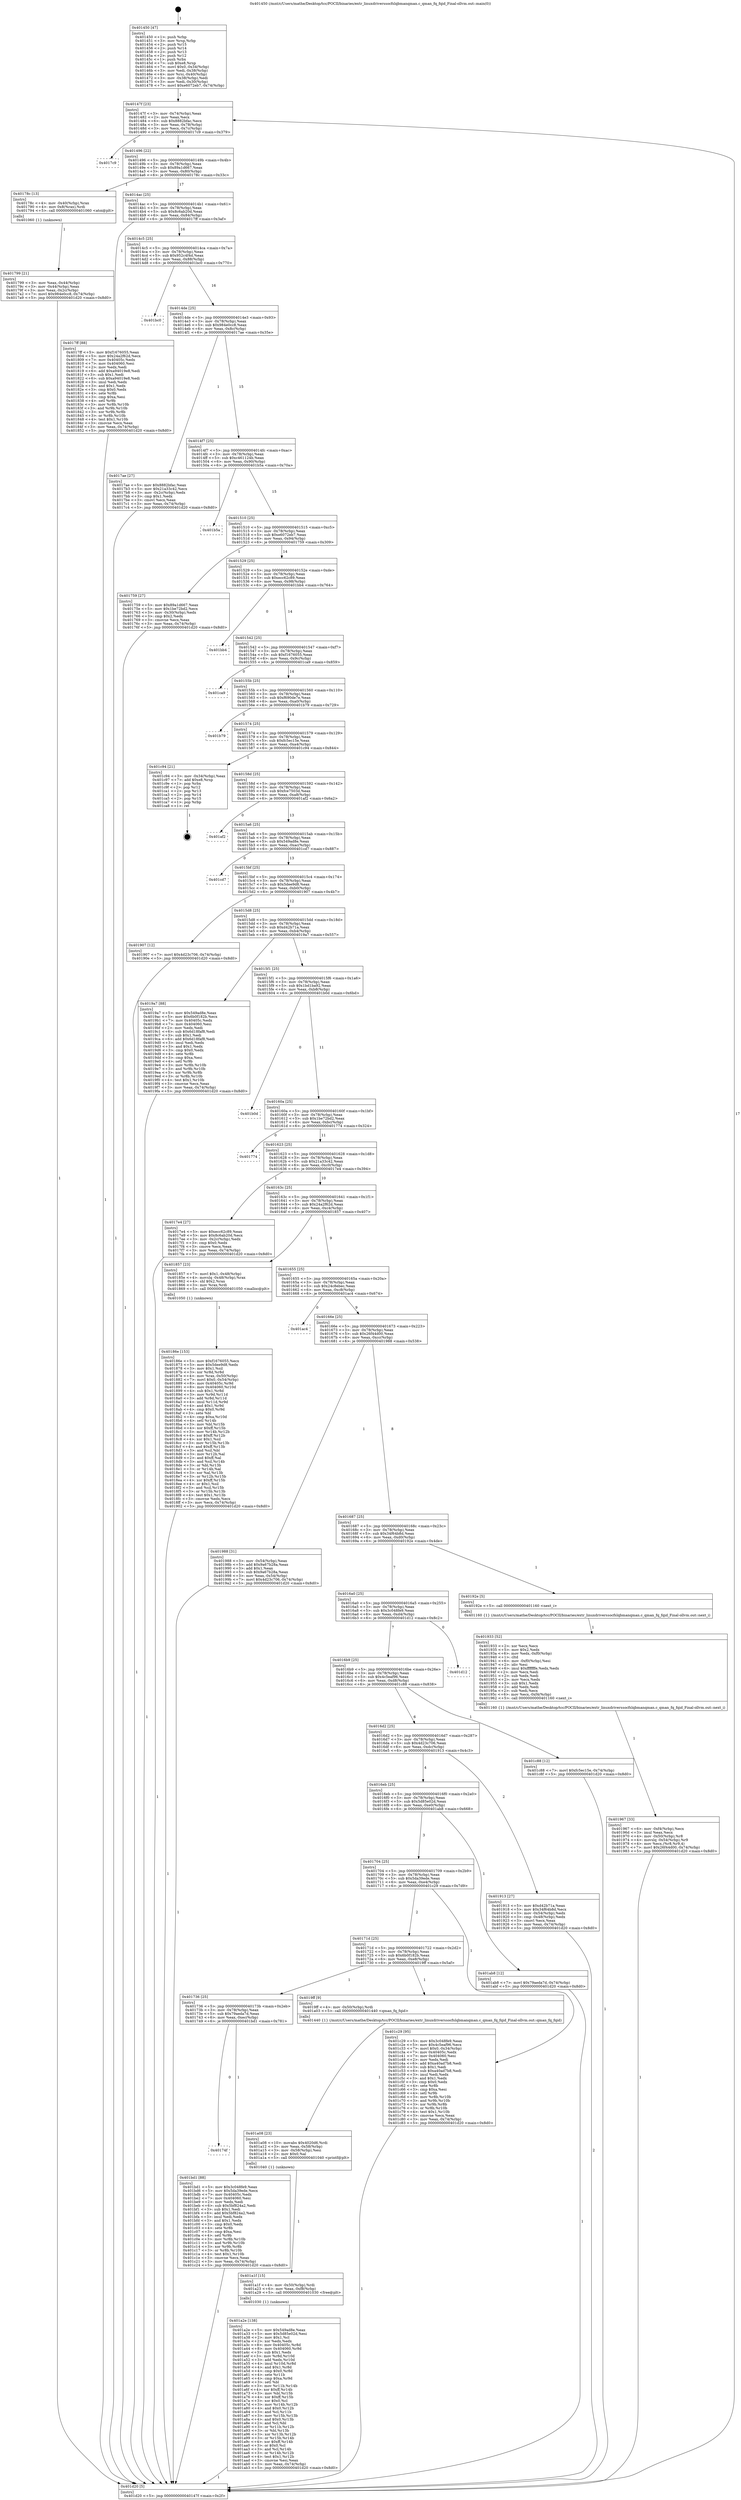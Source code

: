 digraph "0x401450" {
  label = "0x401450 (/mnt/c/Users/mathe/Desktop/tcc/POCII/binaries/extr_linuxdriverssocfslqbmanqman.c_qman_fq_fqid_Final-ollvm.out::main(0))"
  labelloc = "t"
  node[shape=record]

  Entry [label="",width=0.3,height=0.3,shape=circle,fillcolor=black,style=filled]
  "0x40147f" [label="{
     0x40147f [23]\l
     | [instrs]\l
     &nbsp;&nbsp;0x40147f \<+3\>: mov -0x74(%rbp),%eax\l
     &nbsp;&nbsp;0x401482 \<+2\>: mov %eax,%ecx\l
     &nbsp;&nbsp;0x401484 \<+6\>: sub $0x8882bfac,%ecx\l
     &nbsp;&nbsp;0x40148a \<+3\>: mov %eax,-0x78(%rbp)\l
     &nbsp;&nbsp;0x40148d \<+3\>: mov %ecx,-0x7c(%rbp)\l
     &nbsp;&nbsp;0x401490 \<+6\>: je 00000000004017c9 \<main+0x379\>\l
  }"]
  "0x4017c9" [label="{
     0x4017c9\l
  }", style=dashed]
  "0x401496" [label="{
     0x401496 [22]\l
     | [instrs]\l
     &nbsp;&nbsp;0x401496 \<+5\>: jmp 000000000040149b \<main+0x4b\>\l
     &nbsp;&nbsp;0x40149b \<+3\>: mov -0x78(%rbp),%eax\l
     &nbsp;&nbsp;0x40149e \<+5\>: sub $0x89a1d667,%eax\l
     &nbsp;&nbsp;0x4014a3 \<+3\>: mov %eax,-0x80(%rbp)\l
     &nbsp;&nbsp;0x4014a6 \<+6\>: je 000000000040178c \<main+0x33c\>\l
  }"]
  Exit [label="",width=0.3,height=0.3,shape=circle,fillcolor=black,style=filled,peripheries=2]
  "0x40178c" [label="{
     0x40178c [13]\l
     | [instrs]\l
     &nbsp;&nbsp;0x40178c \<+4\>: mov -0x40(%rbp),%rax\l
     &nbsp;&nbsp;0x401790 \<+4\>: mov 0x8(%rax),%rdi\l
     &nbsp;&nbsp;0x401794 \<+5\>: call 0000000000401060 \<atoi@plt\>\l
     | [calls]\l
     &nbsp;&nbsp;0x401060 \{1\} (unknown)\l
  }"]
  "0x4014ac" [label="{
     0x4014ac [25]\l
     | [instrs]\l
     &nbsp;&nbsp;0x4014ac \<+5\>: jmp 00000000004014b1 \<main+0x61\>\l
     &nbsp;&nbsp;0x4014b1 \<+3\>: mov -0x78(%rbp),%eax\l
     &nbsp;&nbsp;0x4014b4 \<+5\>: sub $0x8c6ab20d,%eax\l
     &nbsp;&nbsp;0x4014b9 \<+6\>: mov %eax,-0x84(%rbp)\l
     &nbsp;&nbsp;0x4014bf \<+6\>: je 00000000004017ff \<main+0x3af\>\l
  }"]
  "0x40174f" [label="{
     0x40174f\l
  }", style=dashed]
  "0x4017ff" [label="{
     0x4017ff [88]\l
     | [instrs]\l
     &nbsp;&nbsp;0x4017ff \<+5\>: mov $0xf1676055,%eax\l
     &nbsp;&nbsp;0x401804 \<+5\>: mov $0x24a2f62d,%ecx\l
     &nbsp;&nbsp;0x401809 \<+7\>: mov 0x40405c,%edx\l
     &nbsp;&nbsp;0x401810 \<+7\>: mov 0x404060,%esi\l
     &nbsp;&nbsp;0x401817 \<+2\>: mov %edx,%edi\l
     &nbsp;&nbsp;0x401819 \<+6\>: add $0xa94019e8,%edi\l
     &nbsp;&nbsp;0x40181f \<+3\>: sub $0x1,%edi\l
     &nbsp;&nbsp;0x401822 \<+6\>: sub $0xa94019e8,%edi\l
     &nbsp;&nbsp;0x401828 \<+3\>: imul %edi,%edx\l
     &nbsp;&nbsp;0x40182b \<+3\>: and $0x1,%edx\l
     &nbsp;&nbsp;0x40182e \<+3\>: cmp $0x0,%edx\l
     &nbsp;&nbsp;0x401831 \<+4\>: sete %r8b\l
     &nbsp;&nbsp;0x401835 \<+3\>: cmp $0xa,%esi\l
     &nbsp;&nbsp;0x401838 \<+4\>: setl %r9b\l
     &nbsp;&nbsp;0x40183c \<+3\>: mov %r8b,%r10b\l
     &nbsp;&nbsp;0x40183f \<+3\>: and %r9b,%r10b\l
     &nbsp;&nbsp;0x401842 \<+3\>: xor %r9b,%r8b\l
     &nbsp;&nbsp;0x401845 \<+3\>: or %r8b,%r10b\l
     &nbsp;&nbsp;0x401848 \<+4\>: test $0x1,%r10b\l
     &nbsp;&nbsp;0x40184c \<+3\>: cmovne %ecx,%eax\l
     &nbsp;&nbsp;0x40184f \<+3\>: mov %eax,-0x74(%rbp)\l
     &nbsp;&nbsp;0x401852 \<+5\>: jmp 0000000000401d20 \<main+0x8d0\>\l
  }"]
  "0x4014c5" [label="{
     0x4014c5 [25]\l
     | [instrs]\l
     &nbsp;&nbsp;0x4014c5 \<+5\>: jmp 00000000004014ca \<main+0x7a\>\l
     &nbsp;&nbsp;0x4014ca \<+3\>: mov -0x78(%rbp),%eax\l
     &nbsp;&nbsp;0x4014cd \<+5\>: sub $0x952c4f4d,%eax\l
     &nbsp;&nbsp;0x4014d2 \<+6\>: mov %eax,-0x88(%rbp)\l
     &nbsp;&nbsp;0x4014d8 \<+6\>: je 0000000000401bc0 \<main+0x770\>\l
  }"]
  "0x401bd1" [label="{
     0x401bd1 [88]\l
     | [instrs]\l
     &nbsp;&nbsp;0x401bd1 \<+5\>: mov $0x3c048fe9,%eax\l
     &nbsp;&nbsp;0x401bd6 \<+5\>: mov $0x5da39ede,%ecx\l
     &nbsp;&nbsp;0x401bdb \<+7\>: mov 0x40405c,%edx\l
     &nbsp;&nbsp;0x401be2 \<+7\>: mov 0x404060,%esi\l
     &nbsp;&nbsp;0x401be9 \<+2\>: mov %edx,%edi\l
     &nbsp;&nbsp;0x401beb \<+6\>: sub $0x5bf824a2,%edi\l
     &nbsp;&nbsp;0x401bf1 \<+3\>: sub $0x1,%edi\l
     &nbsp;&nbsp;0x401bf4 \<+6\>: add $0x5bf824a2,%edi\l
     &nbsp;&nbsp;0x401bfa \<+3\>: imul %edi,%edx\l
     &nbsp;&nbsp;0x401bfd \<+3\>: and $0x1,%edx\l
     &nbsp;&nbsp;0x401c00 \<+3\>: cmp $0x0,%edx\l
     &nbsp;&nbsp;0x401c03 \<+4\>: sete %r8b\l
     &nbsp;&nbsp;0x401c07 \<+3\>: cmp $0xa,%esi\l
     &nbsp;&nbsp;0x401c0a \<+4\>: setl %r9b\l
     &nbsp;&nbsp;0x401c0e \<+3\>: mov %r8b,%r10b\l
     &nbsp;&nbsp;0x401c11 \<+3\>: and %r9b,%r10b\l
     &nbsp;&nbsp;0x401c14 \<+3\>: xor %r9b,%r8b\l
     &nbsp;&nbsp;0x401c17 \<+3\>: or %r8b,%r10b\l
     &nbsp;&nbsp;0x401c1a \<+4\>: test $0x1,%r10b\l
     &nbsp;&nbsp;0x401c1e \<+3\>: cmovne %ecx,%eax\l
     &nbsp;&nbsp;0x401c21 \<+3\>: mov %eax,-0x74(%rbp)\l
     &nbsp;&nbsp;0x401c24 \<+5\>: jmp 0000000000401d20 \<main+0x8d0\>\l
  }"]
  "0x401bc0" [label="{
     0x401bc0\l
  }", style=dashed]
  "0x4014de" [label="{
     0x4014de [25]\l
     | [instrs]\l
     &nbsp;&nbsp;0x4014de \<+5\>: jmp 00000000004014e3 \<main+0x93\>\l
     &nbsp;&nbsp;0x4014e3 \<+3\>: mov -0x78(%rbp),%eax\l
     &nbsp;&nbsp;0x4014e6 \<+5\>: sub $0x984e0cc8,%eax\l
     &nbsp;&nbsp;0x4014eb \<+6\>: mov %eax,-0x8c(%rbp)\l
     &nbsp;&nbsp;0x4014f1 \<+6\>: je 00000000004017ae \<main+0x35e\>\l
  }"]
  "0x401a2e" [label="{
     0x401a2e [138]\l
     | [instrs]\l
     &nbsp;&nbsp;0x401a2e \<+5\>: mov $0x549ad8e,%eax\l
     &nbsp;&nbsp;0x401a33 \<+5\>: mov $0x5d85e02d,%esi\l
     &nbsp;&nbsp;0x401a38 \<+2\>: mov $0x1,%cl\l
     &nbsp;&nbsp;0x401a3a \<+2\>: xor %edx,%edx\l
     &nbsp;&nbsp;0x401a3c \<+8\>: mov 0x40405c,%r8d\l
     &nbsp;&nbsp;0x401a44 \<+8\>: mov 0x404060,%r9d\l
     &nbsp;&nbsp;0x401a4c \<+3\>: sub $0x1,%edx\l
     &nbsp;&nbsp;0x401a4f \<+3\>: mov %r8d,%r10d\l
     &nbsp;&nbsp;0x401a52 \<+3\>: add %edx,%r10d\l
     &nbsp;&nbsp;0x401a55 \<+4\>: imul %r10d,%r8d\l
     &nbsp;&nbsp;0x401a59 \<+4\>: and $0x1,%r8d\l
     &nbsp;&nbsp;0x401a5d \<+4\>: cmp $0x0,%r8d\l
     &nbsp;&nbsp;0x401a61 \<+4\>: sete %r11b\l
     &nbsp;&nbsp;0x401a65 \<+4\>: cmp $0xa,%r9d\l
     &nbsp;&nbsp;0x401a69 \<+3\>: setl %bl\l
     &nbsp;&nbsp;0x401a6c \<+3\>: mov %r11b,%r14b\l
     &nbsp;&nbsp;0x401a6f \<+4\>: xor $0xff,%r14b\l
     &nbsp;&nbsp;0x401a73 \<+3\>: mov %bl,%r15b\l
     &nbsp;&nbsp;0x401a76 \<+4\>: xor $0xff,%r15b\l
     &nbsp;&nbsp;0x401a7a \<+3\>: xor $0x0,%cl\l
     &nbsp;&nbsp;0x401a7d \<+3\>: mov %r14b,%r12b\l
     &nbsp;&nbsp;0x401a80 \<+4\>: and $0x0,%r12b\l
     &nbsp;&nbsp;0x401a84 \<+3\>: and %cl,%r11b\l
     &nbsp;&nbsp;0x401a87 \<+3\>: mov %r15b,%r13b\l
     &nbsp;&nbsp;0x401a8a \<+4\>: and $0x0,%r13b\l
     &nbsp;&nbsp;0x401a8e \<+2\>: and %cl,%bl\l
     &nbsp;&nbsp;0x401a90 \<+3\>: or %r11b,%r12b\l
     &nbsp;&nbsp;0x401a93 \<+3\>: or %bl,%r13b\l
     &nbsp;&nbsp;0x401a96 \<+3\>: xor %r13b,%r12b\l
     &nbsp;&nbsp;0x401a99 \<+3\>: or %r15b,%r14b\l
     &nbsp;&nbsp;0x401a9c \<+4\>: xor $0xff,%r14b\l
     &nbsp;&nbsp;0x401aa0 \<+3\>: or $0x0,%cl\l
     &nbsp;&nbsp;0x401aa3 \<+3\>: and %cl,%r14b\l
     &nbsp;&nbsp;0x401aa6 \<+3\>: or %r14b,%r12b\l
     &nbsp;&nbsp;0x401aa9 \<+4\>: test $0x1,%r12b\l
     &nbsp;&nbsp;0x401aad \<+3\>: cmovne %esi,%eax\l
     &nbsp;&nbsp;0x401ab0 \<+3\>: mov %eax,-0x74(%rbp)\l
     &nbsp;&nbsp;0x401ab3 \<+5\>: jmp 0000000000401d20 \<main+0x8d0\>\l
  }"]
  "0x4017ae" [label="{
     0x4017ae [27]\l
     | [instrs]\l
     &nbsp;&nbsp;0x4017ae \<+5\>: mov $0x8882bfac,%eax\l
     &nbsp;&nbsp;0x4017b3 \<+5\>: mov $0x21a33c42,%ecx\l
     &nbsp;&nbsp;0x4017b8 \<+3\>: mov -0x2c(%rbp),%edx\l
     &nbsp;&nbsp;0x4017bb \<+3\>: cmp $0x1,%edx\l
     &nbsp;&nbsp;0x4017be \<+3\>: cmovl %ecx,%eax\l
     &nbsp;&nbsp;0x4017c1 \<+3\>: mov %eax,-0x74(%rbp)\l
     &nbsp;&nbsp;0x4017c4 \<+5\>: jmp 0000000000401d20 \<main+0x8d0\>\l
  }"]
  "0x4014f7" [label="{
     0x4014f7 [25]\l
     | [instrs]\l
     &nbsp;&nbsp;0x4014f7 \<+5\>: jmp 00000000004014fc \<main+0xac\>\l
     &nbsp;&nbsp;0x4014fc \<+3\>: mov -0x78(%rbp),%eax\l
     &nbsp;&nbsp;0x4014ff \<+5\>: sub $0xc461124b,%eax\l
     &nbsp;&nbsp;0x401504 \<+6\>: mov %eax,-0x90(%rbp)\l
     &nbsp;&nbsp;0x40150a \<+6\>: je 0000000000401b5a \<main+0x70a\>\l
  }"]
  "0x401a1f" [label="{
     0x401a1f [15]\l
     | [instrs]\l
     &nbsp;&nbsp;0x401a1f \<+4\>: mov -0x50(%rbp),%rdi\l
     &nbsp;&nbsp;0x401a23 \<+6\>: mov %eax,-0xf8(%rbp)\l
     &nbsp;&nbsp;0x401a29 \<+5\>: call 0000000000401030 \<free@plt\>\l
     | [calls]\l
     &nbsp;&nbsp;0x401030 \{1\} (unknown)\l
  }"]
  "0x401b5a" [label="{
     0x401b5a\l
  }", style=dashed]
  "0x401510" [label="{
     0x401510 [25]\l
     | [instrs]\l
     &nbsp;&nbsp;0x401510 \<+5\>: jmp 0000000000401515 \<main+0xc5\>\l
     &nbsp;&nbsp;0x401515 \<+3\>: mov -0x78(%rbp),%eax\l
     &nbsp;&nbsp;0x401518 \<+5\>: sub $0xe6072eb7,%eax\l
     &nbsp;&nbsp;0x40151d \<+6\>: mov %eax,-0x94(%rbp)\l
     &nbsp;&nbsp;0x401523 \<+6\>: je 0000000000401759 \<main+0x309\>\l
  }"]
  "0x401a08" [label="{
     0x401a08 [23]\l
     | [instrs]\l
     &nbsp;&nbsp;0x401a08 \<+10\>: movabs $0x4020d6,%rdi\l
     &nbsp;&nbsp;0x401a12 \<+3\>: mov %eax,-0x58(%rbp)\l
     &nbsp;&nbsp;0x401a15 \<+3\>: mov -0x58(%rbp),%esi\l
     &nbsp;&nbsp;0x401a18 \<+2\>: mov $0x0,%al\l
     &nbsp;&nbsp;0x401a1a \<+5\>: call 0000000000401040 \<printf@plt\>\l
     | [calls]\l
     &nbsp;&nbsp;0x401040 \{1\} (unknown)\l
  }"]
  "0x401759" [label="{
     0x401759 [27]\l
     | [instrs]\l
     &nbsp;&nbsp;0x401759 \<+5\>: mov $0x89a1d667,%eax\l
     &nbsp;&nbsp;0x40175e \<+5\>: mov $0x1be72bd2,%ecx\l
     &nbsp;&nbsp;0x401763 \<+3\>: mov -0x30(%rbp),%edx\l
     &nbsp;&nbsp;0x401766 \<+3\>: cmp $0x2,%edx\l
     &nbsp;&nbsp;0x401769 \<+3\>: cmovne %ecx,%eax\l
     &nbsp;&nbsp;0x40176c \<+3\>: mov %eax,-0x74(%rbp)\l
     &nbsp;&nbsp;0x40176f \<+5\>: jmp 0000000000401d20 \<main+0x8d0\>\l
  }"]
  "0x401529" [label="{
     0x401529 [25]\l
     | [instrs]\l
     &nbsp;&nbsp;0x401529 \<+5\>: jmp 000000000040152e \<main+0xde\>\l
     &nbsp;&nbsp;0x40152e \<+3\>: mov -0x78(%rbp),%eax\l
     &nbsp;&nbsp;0x401531 \<+5\>: sub $0xecc62c89,%eax\l
     &nbsp;&nbsp;0x401536 \<+6\>: mov %eax,-0x98(%rbp)\l
     &nbsp;&nbsp;0x40153c \<+6\>: je 0000000000401bb4 \<main+0x764\>\l
  }"]
  "0x401d20" [label="{
     0x401d20 [5]\l
     | [instrs]\l
     &nbsp;&nbsp;0x401d20 \<+5\>: jmp 000000000040147f \<main+0x2f\>\l
  }"]
  "0x401450" [label="{
     0x401450 [47]\l
     | [instrs]\l
     &nbsp;&nbsp;0x401450 \<+1\>: push %rbp\l
     &nbsp;&nbsp;0x401451 \<+3\>: mov %rsp,%rbp\l
     &nbsp;&nbsp;0x401454 \<+2\>: push %r15\l
     &nbsp;&nbsp;0x401456 \<+2\>: push %r14\l
     &nbsp;&nbsp;0x401458 \<+2\>: push %r13\l
     &nbsp;&nbsp;0x40145a \<+2\>: push %r12\l
     &nbsp;&nbsp;0x40145c \<+1\>: push %rbx\l
     &nbsp;&nbsp;0x40145d \<+7\>: sub $0xe8,%rsp\l
     &nbsp;&nbsp;0x401464 \<+7\>: movl $0x0,-0x34(%rbp)\l
     &nbsp;&nbsp;0x40146b \<+3\>: mov %edi,-0x38(%rbp)\l
     &nbsp;&nbsp;0x40146e \<+4\>: mov %rsi,-0x40(%rbp)\l
     &nbsp;&nbsp;0x401472 \<+3\>: mov -0x38(%rbp),%edi\l
     &nbsp;&nbsp;0x401475 \<+3\>: mov %edi,-0x30(%rbp)\l
     &nbsp;&nbsp;0x401478 \<+7\>: movl $0xe6072eb7,-0x74(%rbp)\l
  }"]
  "0x401799" [label="{
     0x401799 [21]\l
     | [instrs]\l
     &nbsp;&nbsp;0x401799 \<+3\>: mov %eax,-0x44(%rbp)\l
     &nbsp;&nbsp;0x40179c \<+3\>: mov -0x44(%rbp),%eax\l
     &nbsp;&nbsp;0x40179f \<+3\>: mov %eax,-0x2c(%rbp)\l
     &nbsp;&nbsp;0x4017a2 \<+7\>: movl $0x984e0cc8,-0x74(%rbp)\l
     &nbsp;&nbsp;0x4017a9 \<+5\>: jmp 0000000000401d20 \<main+0x8d0\>\l
  }"]
  "0x401736" [label="{
     0x401736 [25]\l
     | [instrs]\l
     &nbsp;&nbsp;0x401736 \<+5\>: jmp 000000000040173b \<main+0x2eb\>\l
     &nbsp;&nbsp;0x40173b \<+3\>: mov -0x78(%rbp),%eax\l
     &nbsp;&nbsp;0x40173e \<+5\>: sub $0x79aeda7d,%eax\l
     &nbsp;&nbsp;0x401743 \<+6\>: mov %eax,-0xec(%rbp)\l
     &nbsp;&nbsp;0x401749 \<+6\>: je 0000000000401bd1 \<main+0x781\>\l
  }"]
  "0x401bb4" [label="{
     0x401bb4\l
  }", style=dashed]
  "0x401542" [label="{
     0x401542 [25]\l
     | [instrs]\l
     &nbsp;&nbsp;0x401542 \<+5\>: jmp 0000000000401547 \<main+0xf7\>\l
     &nbsp;&nbsp;0x401547 \<+3\>: mov -0x78(%rbp),%eax\l
     &nbsp;&nbsp;0x40154a \<+5\>: sub $0xf1676055,%eax\l
     &nbsp;&nbsp;0x40154f \<+6\>: mov %eax,-0x9c(%rbp)\l
     &nbsp;&nbsp;0x401555 \<+6\>: je 0000000000401ca9 \<main+0x859\>\l
  }"]
  "0x4019ff" [label="{
     0x4019ff [9]\l
     | [instrs]\l
     &nbsp;&nbsp;0x4019ff \<+4\>: mov -0x50(%rbp),%rdi\l
     &nbsp;&nbsp;0x401a03 \<+5\>: call 0000000000401440 \<qman_fq_fqid\>\l
     | [calls]\l
     &nbsp;&nbsp;0x401440 \{1\} (/mnt/c/Users/mathe/Desktop/tcc/POCII/binaries/extr_linuxdriverssocfslqbmanqman.c_qman_fq_fqid_Final-ollvm.out::qman_fq_fqid)\l
  }"]
  "0x401ca9" [label="{
     0x401ca9\l
  }", style=dashed]
  "0x40155b" [label="{
     0x40155b [25]\l
     | [instrs]\l
     &nbsp;&nbsp;0x40155b \<+5\>: jmp 0000000000401560 \<main+0x110\>\l
     &nbsp;&nbsp;0x401560 \<+3\>: mov -0x78(%rbp),%eax\l
     &nbsp;&nbsp;0x401563 \<+5\>: sub $0xf690de7e,%eax\l
     &nbsp;&nbsp;0x401568 \<+6\>: mov %eax,-0xa0(%rbp)\l
     &nbsp;&nbsp;0x40156e \<+6\>: je 0000000000401b79 \<main+0x729\>\l
  }"]
  "0x40171d" [label="{
     0x40171d [25]\l
     | [instrs]\l
     &nbsp;&nbsp;0x40171d \<+5\>: jmp 0000000000401722 \<main+0x2d2\>\l
     &nbsp;&nbsp;0x401722 \<+3\>: mov -0x78(%rbp),%eax\l
     &nbsp;&nbsp;0x401725 \<+5\>: sub $0x6b0f182b,%eax\l
     &nbsp;&nbsp;0x40172a \<+6\>: mov %eax,-0xe8(%rbp)\l
     &nbsp;&nbsp;0x401730 \<+6\>: je 00000000004019ff \<main+0x5af\>\l
  }"]
  "0x401b79" [label="{
     0x401b79\l
  }", style=dashed]
  "0x401574" [label="{
     0x401574 [25]\l
     | [instrs]\l
     &nbsp;&nbsp;0x401574 \<+5\>: jmp 0000000000401579 \<main+0x129\>\l
     &nbsp;&nbsp;0x401579 \<+3\>: mov -0x78(%rbp),%eax\l
     &nbsp;&nbsp;0x40157c \<+5\>: sub $0xfc5ec15e,%eax\l
     &nbsp;&nbsp;0x401581 \<+6\>: mov %eax,-0xa4(%rbp)\l
     &nbsp;&nbsp;0x401587 \<+6\>: je 0000000000401c94 \<main+0x844\>\l
  }"]
  "0x401c29" [label="{
     0x401c29 [95]\l
     | [instrs]\l
     &nbsp;&nbsp;0x401c29 \<+5\>: mov $0x3c048fe9,%eax\l
     &nbsp;&nbsp;0x401c2e \<+5\>: mov $0x4c5eaf96,%ecx\l
     &nbsp;&nbsp;0x401c33 \<+7\>: movl $0x0,-0x34(%rbp)\l
     &nbsp;&nbsp;0x401c3a \<+7\>: mov 0x40405c,%edx\l
     &nbsp;&nbsp;0x401c41 \<+7\>: mov 0x404060,%esi\l
     &nbsp;&nbsp;0x401c48 \<+2\>: mov %edx,%edi\l
     &nbsp;&nbsp;0x401c4a \<+6\>: add $0xa40ad7b8,%edi\l
     &nbsp;&nbsp;0x401c50 \<+3\>: sub $0x1,%edi\l
     &nbsp;&nbsp;0x401c53 \<+6\>: sub $0xa40ad7b8,%edi\l
     &nbsp;&nbsp;0x401c59 \<+3\>: imul %edi,%edx\l
     &nbsp;&nbsp;0x401c5c \<+3\>: and $0x1,%edx\l
     &nbsp;&nbsp;0x401c5f \<+3\>: cmp $0x0,%edx\l
     &nbsp;&nbsp;0x401c62 \<+4\>: sete %r8b\l
     &nbsp;&nbsp;0x401c66 \<+3\>: cmp $0xa,%esi\l
     &nbsp;&nbsp;0x401c69 \<+4\>: setl %r9b\l
     &nbsp;&nbsp;0x401c6d \<+3\>: mov %r8b,%r10b\l
     &nbsp;&nbsp;0x401c70 \<+3\>: and %r9b,%r10b\l
     &nbsp;&nbsp;0x401c73 \<+3\>: xor %r9b,%r8b\l
     &nbsp;&nbsp;0x401c76 \<+3\>: or %r8b,%r10b\l
     &nbsp;&nbsp;0x401c79 \<+4\>: test $0x1,%r10b\l
     &nbsp;&nbsp;0x401c7d \<+3\>: cmovne %ecx,%eax\l
     &nbsp;&nbsp;0x401c80 \<+3\>: mov %eax,-0x74(%rbp)\l
     &nbsp;&nbsp;0x401c83 \<+5\>: jmp 0000000000401d20 \<main+0x8d0\>\l
  }"]
  "0x401c94" [label="{
     0x401c94 [21]\l
     | [instrs]\l
     &nbsp;&nbsp;0x401c94 \<+3\>: mov -0x34(%rbp),%eax\l
     &nbsp;&nbsp;0x401c97 \<+7\>: add $0xe8,%rsp\l
     &nbsp;&nbsp;0x401c9e \<+1\>: pop %rbx\l
     &nbsp;&nbsp;0x401c9f \<+2\>: pop %r12\l
     &nbsp;&nbsp;0x401ca1 \<+2\>: pop %r13\l
     &nbsp;&nbsp;0x401ca3 \<+2\>: pop %r14\l
     &nbsp;&nbsp;0x401ca5 \<+2\>: pop %r15\l
     &nbsp;&nbsp;0x401ca7 \<+1\>: pop %rbp\l
     &nbsp;&nbsp;0x401ca8 \<+1\>: ret\l
  }"]
  "0x40158d" [label="{
     0x40158d [25]\l
     | [instrs]\l
     &nbsp;&nbsp;0x40158d \<+5\>: jmp 0000000000401592 \<main+0x142\>\l
     &nbsp;&nbsp;0x401592 \<+3\>: mov -0x78(%rbp),%eax\l
     &nbsp;&nbsp;0x401595 \<+5\>: sub $0xfce7503d,%eax\l
     &nbsp;&nbsp;0x40159a \<+6\>: mov %eax,-0xa8(%rbp)\l
     &nbsp;&nbsp;0x4015a0 \<+6\>: je 0000000000401af2 \<main+0x6a2\>\l
  }"]
  "0x401704" [label="{
     0x401704 [25]\l
     | [instrs]\l
     &nbsp;&nbsp;0x401704 \<+5\>: jmp 0000000000401709 \<main+0x2b9\>\l
     &nbsp;&nbsp;0x401709 \<+3\>: mov -0x78(%rbp),%eax\l
     &nbsp;&nbsp;0x40170c \<+5\>: sub $0x5da39ede,%eax\l
     &nbsp;&nbsp;0x401711 \<+6\>: mov %eax,-0xe4(%rbp)\l
     &nbsp;&nbsp;0x401717 \<+6\>: je 0000000000401c29 \<main+0x7d9\>\l
  }"]
  "0x401af2" [label="{
     0x401af2\l
  }", style=dashed]
  "0x4015a6" [label="{
     0x4015a6 [25]\l
     | [instrs]\l
     &nbsp;&nbsp;0x4015a6 \<+5\>: jmp 00000000004015ab \<main+0x15b\>\l
     &nbsp;&nbsp;0x4015ab \<+3\>: mov -0x78(%rbp),%eax\l
     &nbsp;&nbsp;0x4015ae \<+5\>: sub $0x549ad8e,%eax\l
     &nbsp;&nbsp;0x4015b3 \<+6\>: mov %eax,-0xac(%rbp)\l
     &nbsp;&nbsp;0x4015b9 \<+6\>: je 0000000000401cd7 \<main+0x887\>\l
  }"]
  "0x401ab8" [label="{
     0x401ab8 [12]\l
     | [instrs]\l
     &nbsp;&nbsp;0x401ab8 \<+7\>: movl $0x79aeda7d,-0x74(%rbp)\l
     &nbsp;&nbsp;0x401abf \<+5\>: jmp 0000000000401d20 \<main+0x8d0\>\l
  }"]
  "0x401cd7" [label="{
     0x401cd7\l
  }", style=dashed]
  "0x4015bf" [label="{
     0x4015bf [25]\l
     | [instrs]\l
     &nbsp;&nbsp;0x4015bf \<+5\>: jmp 00000000004015c4 \<main+0x174\>\l
     &nbsp;&nbsp;0x4015c4 \<+3\>: mov -0x78(%rbp),%eax\l
     &nbsp;&nbsp;0x4015c7 \<+5\>: sub $0x5dee9d8,%eax\l
     &nbsp;&nbsp;0x4015cc \<+6\>: mov %eax,-0xb0(%rbp)\l
     &nbsp;&nbsp;0x4015d2 \<+6\>: je 0000000000401907 \<main+0x4b7\>\l
  }"]
  "0x401967" [label="{
     0x401967 [33]\l
     | [instrs]\l
     &nbsp;&nbsp;0x401967 \<+6\>: mov -0xf4(%rbp),%ecx\l
     &nbsp;&nbsp;0x40196d \<+3\>: imul %eax,%ecx\l
     &nbsp;&nbsp;0x401970 \<+4\>: mov -0x50(%rbp),%r8\l
     &nbsp;&nbsp;0x401974 \<+4\>: movslq -0x54(%rbp),%r9\l
     &nbsp;&nbsp;0x401978 \<+4\>: mov %ecx,(%r8,%r9,4)\l
     &nbsp;&nbsp;0x40197c \<+7\>: movl $0x26f44d00,-0x74(%rbp)\l
     &nbsp;&nbsp;0x401983 \<+5\>: jmp 0000000000401d20 \<main+0x8d0\>\l
  }"]
  "0x401907" [label="{
     0x401907 [12]\l
     | [instrs]\l
     &nbsp;&nbsp;0x401907 \<+7\>: movl $0x4d23c706,-0x74(%rbp)\l
     &nbsp;&nbsp;0x40190e \<+5\>: jmp 0000000000401d20 \<main+0x8d0\>\l
  }"]
  "0x4015d8" [label="{
     0x4015d8 [25]\l
     | [instrs]\l
     &nbsp;&nbsp;0x4015d8 \<+5\>: jmp 00000000004015dd \<main+0x18d\>\l
     &nbsp;&nbsp;0x4015dd \<+3\>: mov -0x78(%rbp),%eax\l
     &nbsp;&nbsp;0x4015e0 \<+5\>: sub $0xd42b71a,%eax\l
     &nbsp;&nbsp;0x4015e5 \<+6\>: mov %eax,-0xb4(%rbp)\l
     &nbsp;&nbsp;0x4015eb \<+6\>: je 00000000004019a7 \<main+0x557\>\l
  }"]
  "0x401933" [label="{
     0x401933 [52]\l
     | [instrs]\l
     &nbsp;&nbsp;0x401933 \<+2\>: xor %ecx,%ecx\l
     &nbsp;&nbsp;0x401935 \<+5\>: mov $0x2,%edx\l
     &nbsp;&nbsp;0x40193a \<+6\>: mov %edx,-0xf0(%rbp)\l
     &nbsp;&nbsp;0x401940 \<+1\>: cltd\l
     &nbsp;&nbsp;0x401941 \<+6\>: mov -0xf0(%rbp),%esi\l
     &nbsp;&nbsp;0x401947 \<+2\>: idiv %esi\l
     &nbsp;&nbsp;0x401949 \<+6\>: imul $0xfffffffe,%edx,%edx\l
     &nbsp;&nbsp;0x40194f \<+2\>: mov %ecx,%edi\l
     &nbsp;&nbsp;0x401951 \<+2\>: sub %edx,%edi\l
     &nbsp;&nbsp;0x401953 \<+2\>: mov %ecx,%edx\l
     &nbsp;&nbsp;0x401955 \<+3\>: sub $0x1,%edx\l
     &nbsp;&nbsp;0x401958 \<+2\>: add %edx,%edi\l
     &nbsp;&nbsp;0x40195a \<+2\>: sub %edi,%ecx\l
     &nbsp;&nbsp;0x40195c \<+6\>: mov %ecx,-0xf4(%rbp)\l
     &nbsp;&nbsp;0x401962 \<+5\>: call 0000000000401160 \<next_i\>\l
     | [calls]\l
     &nbsp;&nbsp;0x401160 \{1\} (/mnt/c/Users/mathe/Desktop/tcc/POCII/binaries/extr_linuxdriverssocfslqbmanqman.c_qman_fq_fqid_Final-ollvm.out::next_i)\l
  }"]
  "0x4019a7" [label="{
     0x4019a7 [88]\l
     | [instrs]\l
     &nbsp;&nbsp;0x4019a7 \<+5\>: mov $0x549ad8e,%eax\l
     &nbsp;&nbsp;0x4019ac \<+5\>: mov $0x6b0f182b,%ecx\l
     &nbsp;&nbsp;0x4019b1 \<+7\>: mov 0x40405c,%edx\l
     &nbsp;&nbsp;0x4019b8 \<+7\>: mov 0x404060,%esi\l
     &nbsp;&nbsp;0x4019bf \<+2\>: mov %edx,%edi\l
     &nbsp;&nbsp;0x4019c1 \<+6\>: sub $0x6d18faf8,%edi\l
     &nbsp;&nbsp;0x4019c7 \<+3\>: sub $0x1,%edi\l
     &nbsp;&nbsp;0x4019ca \<+6\>: add $0x6d18faf8,%edi\l
     &nbsp;&nbsp;0x4019d0 \<+3\>: imul %edi,%edx\l
     &nbsp;&nbsp;0x4019d3 \<+3\>: and $0x1,%edx\l
     &nbsp;&nbsp;0x4019d6 \<+3\>: cmp $0x0,%edx\l
     &nbsp;&nbsp;0x4019d9 \<+4\>: sete %r8b\l
     &nbsp;&nbsp;0x4019dd \<+3\>: cmp $0xa,%esi\l
     &nbsp;&nbsp;0x4019e0 \<+4\>: setl %r9b\l
     &nbsp;&nbsp;0x4019e4 \<+3\>: mov %r8b,%r10b\l
     &nbsp;&nbsp;0x4019e7 \<+3\>: and %r9b,%r10b\l
     &nbsp;&nbsp;0x4019ea \<+3\>: xor %r9b,%r8b\l
     &nbsp;&nbsp;0x4019ed \<+3\>: or %r8b,%r10b\l
     &nbsp;&nbsp;0x4019f0 \<+4\>: test $0x1,%r10b\l
     &nbsp;&nbsp;0x4019f4 \<+3\>: cmovne %ecx,%eax\l
     &nbsp;&nbsp;0x4019f7 \<+3\>: mov %eax,-0x74(%rbp)\l
     &nbsp;&nbsp;0x4019fa \<+5\>: jmp 0000000000401d20 \<main+0x8d0\>\l
  }"]
  "0x4015f1" [label="{
     0x4015f1 [25]\l
     | [instrs]\l
     &nbsp;&nbsp;0x4015f1 \<+5\>: jmp 00000000004015f6 \<main+0x1a6\>\l
     &nbsp;&nbsp;0x4015f6 \<+3\>: mov -0x78(%rbp),%eax\l
     &nbsp;&nbsp;0x4015f9 \<+5\>: sub $0x1bd1ba92,%eax\l
     &nbsp;&nbsp;0x4015fe \<+6\>: mov %eax,-0xb8(%rbp)\l
     &nbsp;&nbsp;0x401604 \<+6\>: je 0000000000401b0d \<main+0x6bd\>\l
  }"]
  "0x4016eb" [label="{
     0x4016eb [25]\l
     | [instrs]\l
     &nbsp;&nbsp;0x4016eb \<+5\>: jmp 00000000004016f0 \<main+0x2a0\>\l
     &nbsp;&nbsp;0x4016f0 \<+3\>: mov -0x78(%rbp),%eax\l
     &nbsp;&nbsp;0x4016f3 \<+5\>: sub $0x5d85e02d,%eax\l
     &nbsp;&nbsp;0x4016f8 \<+6\>: mov %eax,-0xe0(%rbp)\l
     &nbsp;&nbsp;0x4016fe \<+6\>: je 0000000000401ab8 \<main+0x668\>\l
  }"]
  "0x401b0d" [label="{
     0x401b0d\l
  }", style=dashed]
  "0x40160a" [label="{
     0x40160a [25]\l
     | [instrs]\l
     &nbsp;&nbsp;0x40160a \<+5\>: jmp 000000000040160f \<main+0x1bf\>\l
     &nbsp;&nbsp;0x40160f \<+3\>: mov -0x78(%rbp),%eax\l
     &nbsp;&nbsp;0x401612 \<+5\>: sub $0x1be72bd2,%eax\l
     &nbsp;&nbsp;0x401617 \<+6\>: mov %eax,-0xbc(%rbp)\l
     &nbsp;&nbsp;0x40161d \<+6\>: je 0000000000401774 \<main+0x324\>\l
  }"]
  "0x401913" [label="{
     0x401913 [27]\l
     | [instrs]\l
     &nbsp;&nbsp;0x401913 \<+5\>: mov $0xd42b71a,%eax\l
     &nbsp;&nbsp;0x401918 \<+5\>: mov $0x34f64b8d,%ecx\l
     &nbsp;&nbsp;0x40191d \<+3\>: mov -0x54(%rbp),%edx\l
     &nbsp;&nbsp;0x401920 \<+3\>: cmp -0x48(%rbp),%edx\l
     &nbsp;&nbsp;0x401923 \<+3\>: cmovl %ecx,%eax\l
     &nbsp;&nbsp;0x401926 \<+3\>: mov %eax,-0x74(%rbp)\l
     &nbsp;&nbsp;0x401929 \<+5\>: jmp 0000000000401d20 \<main+0x8d0\>\l
  }"]
  "0x401774" [label="{
     0x401774\l
  }", style=dashed]
  "0x401623" [label="{
     0x401623 [25]\l
     | [instrs]\l
     &nbsp;&nbsp;0x401623 \<+5\>: jmp 0000000000401628 \<main+0x1d8\>\l
     &nbsp;&nbsp;0x401628 \<+3\>: mov -0x78(%rbp),%eax\l
     &nbsp;&nbsp;0x40162b \<+5\>: sub $0x21a33c42,%eax\l
     &nbsp;&nbsp;0x401630 \<+6\>: mov %eax,-0xc0(%rbp)\l
     &nbsp;&nbsp;0x401636 \<+6\>: je 00000000004017e4 \<main+0x394\>\l
  }"]
  "0x4016d2" [label="{
     0x4016d2 [25]\l
     | [instrs]\l
     &nbsp;&nbsp;0x4016d2 \<+5\>: jmp 00000000004016d7 \<main+0x287\>\l
     &nbsp;&nbsp;0x4016d7 \<+3\>: mov -0x78(%rbp),%eax\l
     &nbsp;&nbsp;0x4016da \<+5\>: sub $0x4d23c706,%eax\l
     &nbsp;&nbsp;0x4016df \<+6\>: mov %eax,-0xdc(%rbp)\l
     &nbsp;&nbsp;0x4016e5 \<+6\>: je 0000000000401913 \<main+0x4c3\>\l
  }"]
  "0x4017e4" [label="{
     0x4017e4 [27]\l
     | [instrs]\l
     &nbsp;&nbsp;0x4017e4 \<+5\>: mov $0xecc62c89,%eax\l
     &nbsp;&nbsp;0x4017e9 \<+5\>: mov $0x8c6ab20d,%ecx\l
     &nbsp;&nbsp;0x4017ee \<+3\>: mov -0x2c(%rbp),%edx\l
     &nbsp;&nbsp;0x4017f1 \<+3\>: cmp $0x0,%edx\l
     &nbsp;&nbsp;0x4017f4 \<+3\>: cmove %ecx,%eax\l
     &nbsp;&nbsp;0x4017f7 \<+3\>: mov %eax,-0x74(%rbp)\l
     &nbsp;&nbsp;0x4017fa \<+5\>: jmp 0000000000401d20 \<main+0x8d0\>\l
  }"]
  "0x40163c" [label="{
     0x40163c [25]\l
     | [instrs]\l
     &nbsp;&nbsp;0x40163c \<+5\>: jmp 0000000000401641 \<main+0x1f1\>\l
     &nbsp;&nbsp;0x401641 \<+3\>: mov -0x78(%rbp),%eax\l
     &nbsp;&nbsp;0x401644 \<+5\>: sub $0x24a2f62d,%eax\l
     &nbsp;&nbsp;0x401649 \<+6\>: mov %eax,-0xc4(%rbp)\l
     &nbsp;&nbsp;0x40164f \<+6\>: je 0000000000401857 \<main+0x407\>\l
  }"]
  "0x401c88" [label="{
     0x401c88 [12]\l
     | [instrs]\l
     &nbsp;&nbsp;0x401c88 \<+7\>: movl $0xfc5ec15e,-0x74(%rbp)\l
     &nbsp;&nbsp;0x401c8f \<+5\>: jmp 0000000000401d20 \<main+0x8d0\>\l
  }"]
  "0x401857" [label="{
     0x401857 [23]\l
     | [instrs]\l
     &nbsp;&nbsp;0x401857 \<+7\>: movl $0x1,-0x48(%rbp)\l
     &nbsp;&nbsp;0x40185e \<+4\>: movslq -0x48(%rbp),%rax\l
     &nbsp;&nbsp;0x401862 \<+4\>: shl $0x2,%rax\l
     &nbsp;&nbsp;0x401866 \<+3\>: mov %rax,%rdi\l
     &nbsp;&nbsp;0x401869 \<+5\>: call 0000000000401050 \<malloc@plt\>\l
     | [calls]\l
     &nbsp;&nbsp;0x401050 \{1\} (unknown)\l
  }"]
  "0x401655" [label="{
     0x401655 [25]\l
     | [instrs]\l
     &nbsp;&nbsp;0x401655 \<+5\>: jmp 000000000040165a \<main+0x20a\>\l
     &nbsp;&nbsp;0x40165a \<+3\>: mov -0x78(%rbp),%eax\l
     &nbsp;&nbsp;0x40165d \<+5\>: sub $0x24c8ebec,%eax\l
     &nbsp;&nbsp;0x401662 \<+6\>: mov %eax,-0xc8(%rbp)\l
     &nbsp;&nbsp;0x401668 \<+6\>: je 0000000000401ac4 \<main+0x674\>\l
  }"]
  "0x40186e" [label="{
     0x40186e [153]\l
     | [instrs]\l
     &nbsp;&nbsp;0x40186e \<+5\>: mov $0xf1676055,%ecx\l
     &nbsp;&nbsp;0x401873 \<+5\>: mov $0x5dee9d8,%edx\l
     &nbsp;&nbsp;0x401878 \<+3\>: mov $0x1,%sil\l
     &nbsp;&nbsp;0x40187b \<+3\>: xor %r8d,%r8d\l
     &nbsp;&nbsp;0x40187e \<+4\>: mov %rax,-0x50(%rbp)\l
     &nbsp;&nbsp;0x401882 \<+7\>: movl $0x0,-0x54(%rbp)\l
     &nbsp;&nbsp;0x401889 \<+8\>: mov 0x40405c,%r9d\l
     &nbsp;&nbsp;0x401891 \<+8\>: mov 0x404060,%r10d\l
     &nbsp;&nbsp;0x401899 \<+4\>: sub $0x1,%r8d\l
     &nbsp;&nbsp;0x40189d \<+3\>: mov %r9d,%r11d\l
     &nbsp;&nbsp;0x4018a0 \<+3\>: add %r8d,%r11d\l
     &nbsp;&nbsp;0x4018a3 \<+4\>: imul %r11d,%r9d\l
     &nbsp;&nbsp;0x4018a7 \<+4\>: and $0x1,%r9d\l
     &nbsp;&nbsp;0x4018ab \<+4\>: cmp $0x0,%r9d\l
     &nbsp;&nbsp;0x4018af \<+3\>: sete %bl\l
     &nbsp;&nbsp;0x4018b2 \<+4\>: cmp $0xa,%r10d\l
     &nbsp;&nbsp;0x4018b6 \<+4\>: setl %r14b\l
     &nbsp;&nbsp;0x4018ba \<+3\>: mov %bl,%r15b\l
     &nbsp;&nbsp;0x4018bd \<+4\>: xor $0xff,%r15b\l
     &nbsp;&nbsp;0x4018c1 \<+3\>: mov %r14b,%r12b\l
     &nbsp;&nbsp;0x4018c4 \<+4\>: xor $0xff,%r12b\l
     &nbsp;&nbsp;0x4018c8 \<+4\>: xor $0x1,%sil\l
     &nbsp;&nbsp;0x4018cc \<+3\>: mov %r15b,%r13b\l
     &nbsp;&nbsp;0x4018cf \<+4\>: and $0xff,%r13b\l
     &nbsp;&nbsp;0x4018d3 \<+3\>: and %sil,%bl\l
     &nbsp;&nbsp;0x4018d6 \<+3\>: mov %r12b,%al\l
     &nbsp;&nbsp;0x4018d9 \<+2\>: and $0xff,%al\l
     &nbsp;&nbsp;0x4018db \<+3\>: and %sil,%r14b\l
     &nbsp;&nbsp;0x4018de \<+3\>: or %bl,%r13b\l
     &nbsp;&nbsp;0x4018e1 \<+3\>: or %r14b,%al\l
     &nbsp;&nbsp;0x4018e4 \<+3\>: xor %al,%r13b\l
     &nbsp;&nbsp;0x4018e7 \<+3\>: or %r12b,%r15b\l
     &nbsp;&nbsp;0x4018ea \<+4\>: xor $0xff,%r15b\l
     &nbsp;&nbsp;0x4018ee \<+4\>: or $0x1,%sil\l
     &nbsp;&nbsp;0x4018f2 \<+3\>: and %sil,%r15b\l
     &nbsp;&nbsp;0x4018f5 \<+3\>: or %r15b,%r13b\l
     &nbsp;&nbsp;0x4018f8 \<+4\>: test $0x1,%r13b\l
     &nbsp;&nbsp;0x4018fc \<+3\>: cmovne %edx,%ecx\l
     &nbsp;&nbsp;0x4018ff \<+3\>: mov %ecx,-0x74(%rbp)\l
     &nbsp;&nbsp;0x401902 \<+5\>: jmp 0000000000401d20 \<main+0x8d0\>\l
  }"]
  "0x4016b9" [label="{
     0x4016b9 [25]\l
     | [instrs]\l
     &nbsp;&nbsp;0x4016b9 \<+5\>: jmp 00000000004016be \<main+0x26e\>\l
     &nbsp;&nbsp;0x4016be \<+3\>: mov -0x78(%rbp),%eax\l
     &nbsp;&nbsp;0x4016c1 \<+5\>: sub $0x4c5eaf96,%eax\l
     &nbsp;&nbsp;0x4016c6 \<+6\>: mov %eax,-0xd8(%rbp)\l
     &nbsp;&nbsp;0x4016cc \<+6\>: je 0000000000401c88 \<main+0x838\>\l
  }"]
  "0x401ac4" [label="{
     0x401ac4\l
  }", style=dashed]
  "0x40166e" [label="{
     0x40166e [25]\l
     | [instrs]\l
     &nbsp;&nbsp;0x40166e \<+5\>: jmp 0000000000401673 \<main+0x223\>\l
     &nbsp;&nbsp;0x401673 \<+3\>: mov -0x78(%rbp),%eax\l
     &nbsp;&nbsp;0x401676 \<+5\>: sub $0x26f44d00,%eax\l
     &nbsp;&nbsp;0x40167b \<+6\>: mov %eax,-0xcc(%rbp)\l
     &nbsp;&nbsp;0x401681 \<+6\>: je 0000000000401988 \<main+0x538\>\l
  }"]
  "0x401d12" [label="{
     0x401d12\l
  }", style=dashed]
  "0x401988" [label="{
     0x401988 [31]\l
     | [instrs]\l
     &nbsp;&nbsp;0x401988 \<+3\>: mov -0x54(%rbp),%eax\l
     &nbsp;&nbsp;0x40198b \<+5\>: add $0x9a67b28a,%eax\l
     &nbsp;&nbsp;0x401990 \<+3\>: add $0x1,%eax\l
     &nbsp;&nbsp;0x401993 \<+5\>: sub $0x9a67b28a,%eax\l
     &nbsp;&nbsp;0x401998 \<+3\>: mov %eax,-0x54(%rbp)\l
     &nbsp;&nbsp;0x40199b \<+7\>: movl $0x4d23c706,-0x74(%rbp)\l
     &nbsp;&nbsp;0x4019a2 \<+5\>: jmp 0000000000401d20 \<main+0x8d0\>\l
  }"]
  "0x401687" [label="{
     0x401687 [25]\l
     | [instrs]\l
     &nbsp;&nbsp;0x401687 \<+5\>: jmp 000000000040168c \<main+0x23c\>\l
     &nbsp;&nbsp;0x40168c \<+3\>: mov -0x78(%rbp),%eax\l
     &nbsp;&nbsp;0x40168f \<+5\>: sub $0x34f64b8d,%eax\l
     &nbsp;&nbsp;0x401694 \<+6\>: mov %eax,-0xd0(%rbp)\l
     &nbsp;&nbsp;0x40169a \<+6\>: je 000000000040192e \<main+0x4de\>\l
  }"]
  "0x4016a0" [label="{
     0x4016a0 [25]\l
     | [instrs]\l
     &nbsp;&nbsp;0x4016a0 \<+5\>: jmp 00000000004016a5 \<main+0x255\>\l
     &nbsp;&nbsp;0x4016a5 \<+3\>: mov -0x78(%rbp),%eax\l
     &nbsp;&nbsp;0x4016a8 \<+5\>: sub $0x3c048fe9,%eax\l
     &nbsp;&nbsp;0x4016ad \<+6\>: mov %eax,-0xd4(%rbp)\l
     &nbsp;&nbsp;0x4016b3 \<+6\>: je 0000000000401d12 \<main+0x8c2\>\l
  }"]
  "0x40192e" [label="{
     0x40192e [5]\l
     | [instrs]\l
     &nbsp;&nbsp;0x40192e \<+5\>: call 0000000000401160 \<next_i\>\l
     | [calls]\l
     &nbsp;&nbsp;0x401160 \{1\} (/mnt/c/Users/mathe/Desktop/tcc/POCII/binaries/extr_linuxdriverssocfslqbmanqman.c_qman_fq_fqid_Final-ollvm.out::next_i)\l
  }"]
  Entry -> "0x401450" [label=" 1"]
  "0x40147f" -> "0x4017c9" [label=" 0"]
  "0x40147f" -> "0x401496" [label=" 18"]
  "0x401c94" -> Exit [label=" 1"]
  "0x401496" -> "0x40178c" [label=" 1"]
  "0x401496" -> "0x4014ac" [label=" 17"]
  "0x401c88" -> "0x401d20" [label=" 1"]
  "0x4014ac" -> "0x4017ff" [label=" 1"]
  "0x4014ac" -> "0x4014c5" [label=" 16"]
  "0x401c29" -> "0x401d20" [label=" 1"]
  "0x4014c5" -> "0x401bc0" [label=" 0"]
  "0x4014c5" -> "0x4014de" [label=" 16"]
  "0x401bd1" -> "0x401d20" [label=" 1"]
  "0x4014de" -> "0x4017ae" [label=" 1"]
  "0x4014de" -> "0x4014f7" [label=" 15"]
  "0x401736" -> "0x401bd1" [label=" 1"]
  "0x4014f7" -> "0x401b5a" [label=" 0"]
  "0x4014f7" -> "0x401510" [label=" 15"]
  "0x401736" -> "0x40174f" [label=" 0"]
  "0x401510" -> "0x401759" [label=" 1"]
  "0x401510" -> "0x401529" [label=" 14"]
  "0x401759" -> "0x401d20" [label=" 1"]
  "0x401450" -> "0x40147f" [label=" 1"]
  "0x401d20" -> "0x40147f" [label=" 17"]
  "0x40178c" -> "0x401799" [label=" 1"]
  "0x401799" -> "0x401d20" [label=" 1"]
  "0x4017ae" -> "0x401d20" [label=" 1"]
  "0x401ab8" -> "0x401d20" [label=" 1"]
  "0x401529" -> "0x401bb4" [label=" 0"]
  "0x401529" -> "0x401542" [label=" 14"]
  "0x401a2e" -> "0x401d20" [label=" 1"]
  "0x401542" -> "0x401ca9" [label=" 0"]
  "0x401542" -> "0x40155b" [label=" 14"]
  "0x401a1f" -> "0x401a2e" [label=" 1"]
  "0x40155b" -> "0x401b79" [label=" 0"]
  "0x40155b" -> "0x401574" [label=" 14"]
  "0x4019ff" -> "0x401a08" [label=" 1"]
  "0x401574" -> "0x401c94" [label=" 1"]
  "0x401574" -> "0x40158d" [label=" 13"]
  "0x40171d" -> "0x401736" [label=" 1"]
  "0x40158d" -> "0x401af2" [label=" 0"]
  "0x40158d" -> "0x4015a6" [label=" 13"]
  "0x401a08" -> "0x401a1f" [label=" 1"]
  "0x4015a6" -> "0x401cd7" [label=" 0"]
  "0x4015a6" -> "0x4015bf" [label=" 13"]
  "0x401704" -> "0x40171d" [label=" 2"]
  "0x4015bf" -> "0x401907" [label=" 1"]
  "0x4015bf" -> "0x4015d8" [label=" 12"]
  "0x40171d" -> "0x4019ff" [label=" 1"]
  "0x4015d8" -> "0x4019a7" [label=" 1"]
  "0x4015d8" -> "0x4015f1" [label=" 11"]
  "0x4016eb" -> "0x401704" [label=" 3"]
  "0x4015f1" -> "0x401b0d" [label=" 0"]
  "0x4015f1" -> "0x40160a" [label=" 11"]
  "0x4016eb" -> "0x401ab8" [label=" 1"]
  "0x40160a" -> "0x401774" [label=" 0"]
  "0x40160a" -> "0x401623" [label=" 11"]
  "0x401704" -> "0x401c29" [label=" 1"]
  "0x401623" -> "0x4017e4" [label=" 1"]
  "0x401623" -> "0x40163c" [label=" 10"]
  "0x4017e4" -> "0x401d20" [label=" 1"]
  "0x4017ff" -> "0x401d20" [label=" 1"]
  "0x401988" -> "0x401d20" [label=" 1"]
  "0x40163c" -> "0x401857" [label=" 1"]
  "0x40163c" -> "0x401655" [label=" 9"]
  "0x401857" -> "0x40186e" [label=" 1"]
  "0x40186e" -> "0x401d20" [label=" 1"]
  "0x401907" -> "0x401d20" [label=" 1"]
  "0x401967" -> "0x401d20" [label=" 1"]
  "0x401655" -> "0x401ac4" [label=" 0"]
  "0x401655" -> "0x40166e" [label=" 9"]
  "0x40192e" -> "0x401933" [label=" 1"]
  "0x40166e" -> "0x401988" [label=" 1"]
  "0x40166e" -> "0x401687" [label=" 8"]
  "0x401913" -> "0x401d20" [label=" 2"]
  "0x401687" -> "0x40192e" [label=" 1"]
  "0x401687" -> "0x4016a0" [label=" 7"]
  "0x4016d2" -> "0x4016eb" [label=" 4"]
  "0x4016a0" -> "0x401d12" [label=" 0"]
  "0x4016a0" -> "0x4016b9" [label=" 7"]
  "0x401933" -> "0x401967" [label=" 1"]
  "0x4016b9" -> "0x401c88" [label=" 1"]
  "0x4016b9" -> "0x4016d2" [label=" 6"]
  "0x4019a7" -> "0x401d20" [label=" 1"]
  "0x4016d2" -> "0x401913" [label=" 2"]
}
